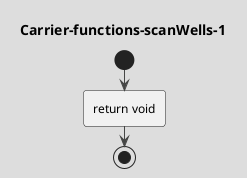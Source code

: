@startuml Carrier-functions-scanWells-1
!theme toy 
title Carrier-functions-scanWells-1
start

' static void scanWells(RobotController rc) throws GameActionException {
' WellInfo[] wells = rc.senseNearbyWells();

' numWells = wells.length;

' // logDetails = rc.getTeam() + ":"
' // + rc.getType() + "#" 
' // + rc.getID()  
' logDetails = " Health: " + rc.getHealth()  
' + " Location: " + rc.getLocation()
' + " RobotCount: " + rc.getRobotCount()
' + " numWells: " + numWells
' + " AD: " + rc.getResourceAmount(ResourceType.ADAMANTIUM) 
' + " MN: " + rc.getResourceAmount(ResourceType.MANA)  
' + " EX: " + rc.getResourceAmount(ResourceType.ELIXIR)
' // + " getClosestEnemy: " + Communication.getClosestEnemy(rc)  
' + " NumAnchors: " + rc.getNumAnchors(Anchor.STANDARD);   


' if(wells.length > 0) {
'     wellDetails = "";
'     wellLoc = wells[0].getMapLocation();
'     // get a MapLocation for each island
'     for(WellInfo well : wells) {
'         // if(rc.senseTeamOccupyingIsland(well) == Team.NEUTRAL) {
'         //     MapLocation[] locs = rc.senseNearbyIslandLocations(well);
'         //     if(locs.length > 0) {
'         //         islandLoc = locs[0];
'         //         break;
'         //     }
'         // }

'         Communication.updateWellInfo(rc, well);


:return void; 
stop
@enduml

' :addWell(RobotController rc, WellInfo well)
' :MapLocation me = rc.getLocation();
' while (for (int i = 0; i < MAX_STARTING_WELLS; i++)) 
'     if (rc.readSharedArray(i) == 0) then (true)
'         :rc.writeSharedArray(i, locationToInt(rc, me));
'         :break;
'     else (no)
'     endif
' endwhile


